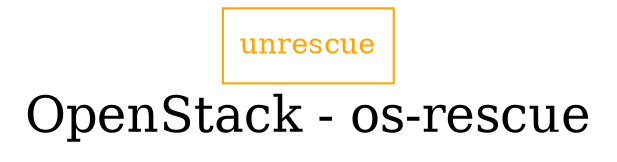 digraph LexiconGraph {
graph[label="OpenStack - os-rescue", fontsize=24]
splines=true
"unrescue" [color=orange, fontcolor=orange, shape=box]
}
